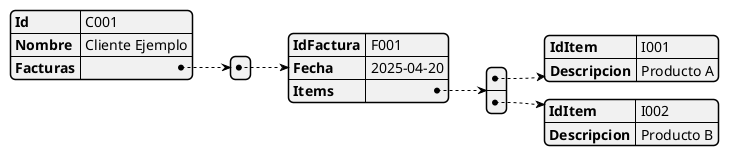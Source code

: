 @startjson
{
  "Id": "C001",
  "Nombre": "Cliente Ejemplo",
  "Facturas": [
    {
      "IdFactura": "F001",
      "Fecha": "2025-04-20",
      "Items": [
        { "IdItem": "I001", "Descripcion": "Producto A" },
        { "IdItem": "I002", "Descripcion": "Producto B" }
      ]
    }
  ]
}
@endjson